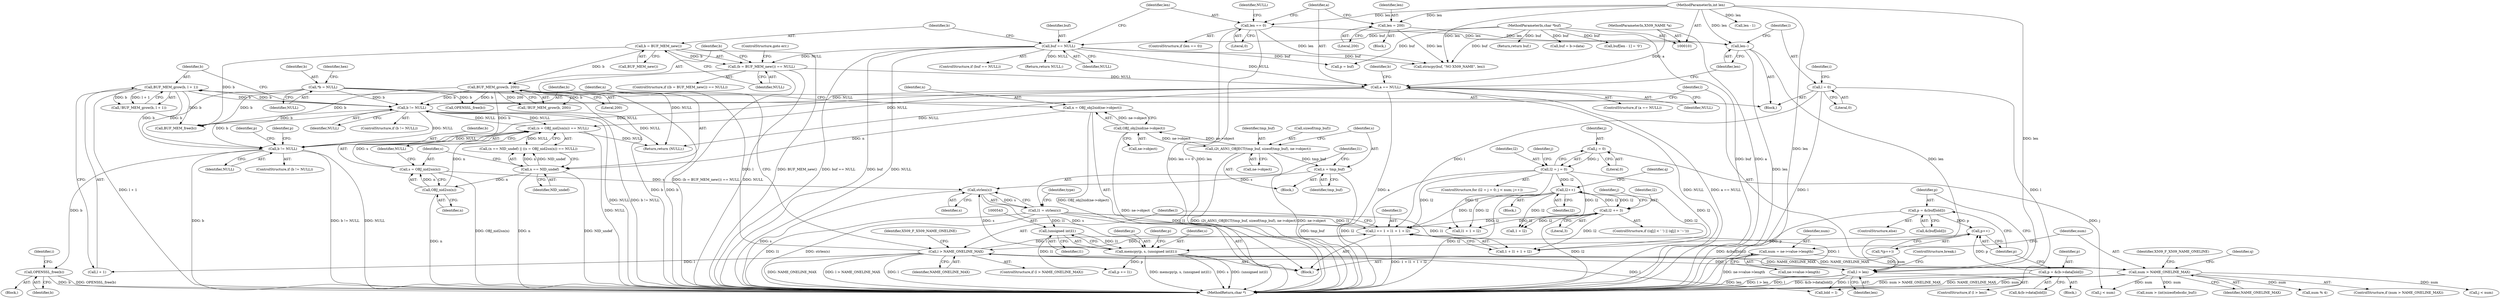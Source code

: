 digraph "0_openssl_2919516136a4227d9e6d8f2fe66ef976aaf8c561@API" {
"1000642" [label="(Call,OPENSSL_free(b))"];
"1000633" [label="(Call,b != NULL)"];
"1000506" [label="(Call,BUF_MEM_grow(b, l + 1))"];
"1000500" [label="(Call,b != NULL)"];
"1000120" [label="(Call,*b = NULL)"];
"1000144" [label="(Call,BUF_MEM_grow(b, 200))"];
"1000137" [label="(Call,b = BUF_MEM_new())"];
"1000167" [label="(Call,a == NULL)"];
"1000102" [label="(MethodParameterIn,X509_NAME *a)"];
"1000136" [label="(Call,(b = BUF_MEM_new()) == NULL)"];
"1000131" [label="(Call,buf == NULL)"];
"1000103" [label="(MethodParameterIn,char *buf)"];
"1000230" [label="(Call,(s = OBJ_nid2sn(n)) == NULL)"];
"1000231" [label="(Call,s = OBJ_nid2sn(n))"];
"1000233" [label="(Call,OBJ_nid2sn(n))"];
"1000227" [label="(Call,n == NID_undef)"];
"1000219" [label="(Call,n = OBJ_obj2nid(ne->object))"];
"1000221" [label="(Call,OBJ_obj2nid(ne->object))"];
"1000237" [label="(Call,i2t_ASN1_OBJECT(tmp_buf, sizeof(tmp_buf), ne->object))"];
"1000491" [label="(Call,l > NAME_ONELINE_MAX)"];
"1000481" [label="(Call,l += 1 + l1 + 1 + l2)"];
"1000247" [label="(Call,l1 = strlen(s))"];
"1000249" [label="(Call,strlen(s))"];
"1000244" [label="(Call,s = tmp_buf)"];
"1000539" [label="(Call,memcpy(p, s, (unsigned int)l1))"];
"1000536" [label="(Call,p++)"];
"1000512" [label="(Call,p = &(b->data[lold]))"];
"1000528" [label="(Call,p = &(buf[lold]))"];
"1000542" [label="(Call,(unsigned int)l1)"];
"1000442" [label="(Call,l2 = j = 0)"];
"1000444" [label="(Call,j = 0)"];
"1000475" [label="(Call,l2 += 3)"];
"1000461" [label="(Call,l2++)"];
"1000196" [label="(Call,l = 0)"];
"1000522" [label="(Call,l > len)"];
"1000194" [label="(Call,len--)"];
"1000155" [label="(Call,len = 200)"];
"1000104" [label="(MethodParameterIn,int len)"];
"1000160" [label="(Call,len == 0)"];
"1000266" [label="(Call,num > NAME_ONELINE_MAX)"];
"1000258" [label="(Call,num = ne->value->length)"];
"1000166" [label="(ControlStructure,if (a == NULL))"];
"1000219" [label="(Call,n = OBJ_obj2nid(ne->object))"];
"1000121" [label="(Identifier,b)"];
"1000221" [label="(Call,OBJ_obj2nid(ne->object))"];
"1000481" [label="(Call,l += 1 + l1 + 1 + l2)"];
"1000500" [label="(Call,b != NULL)"];
"1000248" [label="(Identifier,l1)"];
"1000162" [label="(Literal,0)"];
"1000643" [label="(Identifier,b)"];
"1000130" [label="(ControlStructure,if (buf == NULL))"];
"1000168" [label="(Identifier,a)"];
"1000246" [label="(Identifier,tmp_buf)"];
"1000441" [label="(ControlStructure,for (l2 = j = 0; j < num; j++))"];
"1000650" [label="(Identifier,i)"];
"1000501" [label="(Identifier,b)"];
"1000477" [label="(Literal,3)"];
"1000545" [label="(Call,p += l1)"];
"1000356" [label="(Call,j < num)"];
"1000192" [label="(Return,return buf;)"];
"1000522" [label="(Call,l > len)"];
"1000475" [label="(Call,l2 += 3)"];
"1000667" [label="(MethodReturn,char *)"];
"1000135" [label="(ControlStructure,if ((b = BUF_MEM_new()) == NULL))"];
"1000524" [label="(Identifier,len)"];
"1000169" [label="(Identifier,NULL)"];
"1000194" [label="(Call,len--)"];
"1000491" [label="(Call,l > NAME_ONELINE_MAX)"];
"1000238" [label="(Identifier,tmp_buf)"];
"1000195" [label="(Identifier,len)"];
"1000442" [label="(Call,l2 = j = 0)"];
"1000103" [label="(MethodParameterIn,char *buf)"];
"1000165" [label="(Identifier,NULL)"];
"1000132" [label="(Identifier,buf)"];
"1000252" [label="(Identifier,type)"];
"1000167" [label="(Call,a == NULL)"];
"1000164" [label="(Return,return NULL;)"];
"1000141" [label="(ControlStructure,goto err;)"];
"1000104" [label="(MethodParameterIn,int len)"];
"1000307" [label="(Call,num > (int)sizeof(ebcdic_buf))"];
"1000134" [label="(Block,)"];
"1000234" [label="(Identifier,n)"];
"1000260" [label="(Call,ne->value->length)"];
"1000540" [label="(Identifier,p)"];
"1000645" [label="(Call,p = buf)"];
"1000226" [label="(Call,(n == NID_undef) || ((s = OBJ_nid2sn(n)) == NULL))"];
"1000197" [label="(Identifier,l)"];
"1000268" [label="(Identifier,NAME_ONELINE_MAX)"];
"1000482" [label="(Identifier,l)"];
"1000642" [label="(Call,OPENSSL_free(b))"];
"1000146" [label="(Literal,200)"];
"1000443" [label="(Identifier,l2)"];
"1000161" [label="(Identifier,len)"];
"1000259" [label="(Identifier,num)"];
"1000446" [label="(Literal,0)"];
"1000244" [label="(Call,s = tmp_buf)"];
"1000249" [label="(Call,strlen(s))"];
"1000220" [label="(Identifier,n)"];
"1000330" [label="(Call,num % 4)"];
"1000140" [label="(Identifier,NULL)"];
"1000237" [label="(Call,i2t_ASN1_OBJECT(tmp_buf, sizeof(tmp_buf), ne->object))"];
"1000155" [label="(Call,len = 200)"];
"1000451" [label="(Identifier,j)"];
"1000172" [label="(Identifier,b)"];
"1000241" [label="(Call,ne->object)"];
"1000546" [label="(Identifier,p)"];
"1000527" [label="(ControlStructure,else)"];
"1000634" [label="(Identifier,b)"];
"1000452" [label="(Block,)"];
"1000245" [label="(Identifier,s)"];
"1000143" [label="(Call,!BUF_MEM_grow(b, 200))"];
"1000136" [label="(Call,(b = BUF_MEM_new()) == NULL)"];
"1000492" [label="(Identifier,l)"];
"1000120" [label="(Call,*b = NULL)"];
"1000131" [label="(Call,buf == NULL)"];
"1000157" [label="(Literal,200)"];
"1000633" [label="(Call,b != NULL)"];
"1000521" [label="(ControlStructure,if (l > len))"];
"1000636" [label="(Block,)"];
"1000156" [label="(Identifier,len)"];
"1000463" [label="(ControlStructure,if ((q[j] < ' ') || (q[j] > '~')))"];
"1000635" [label="(Identifier,NULL)"];
"1000239" [label="(Call,sizeof(tmp_buf))"];
"1000507" [label="(Identifier,b)"];
"1000514" [label="(Call,&(b->data[lold]))"];
"1000137" [label="(Call,b = BUF_MEM_new())"];
"1000181" [label="(Call,strncpy(buf, \"NO X509_NAME\", len))"];
"1000266" [label="(Call,num > NAME_ONELINE_MAX)"];
"1000467" [label="(Identifier,q)"];
"1000258" [label="(Call,num = ne->value->length)"];
"1000665" [label="(Return,return (NULL);)"];
"1000490" [label="(ControlStructure,if (l > NAME_ONELINE_MAX))"];
"1000544" [label="(Identifier,l1)"];
"1000444" [label="(Call,j = 0)"];
"1000228" [label="(Identifier,n)"];
"1000506" [label="(Call,BUF_MEM_grow(b, l + 1))"];
"1000179" [label="(Call,OPENSSL_free(b))"];
"1000271" [label="(Identifier,X509_F_X509_NAME_ONELINE)"];
"1000227" [label="(Call,n == NID_undef)"];
"1000201" [label="(Identifier,i)"];
"1000160" [label="(Call,len == 0)"];
"1000196" [label="(Call,l = 0)"];
"1000537" [label="(Identifier,p)"];
"1000462" [label="(Identifier,l2)"];
"1000461" [label="(Call,l2++)"];
"1000638" [label="(Identifier,p)"];
"1000503" [label="(Block,)"];
"1000535" [label="(Call,*(p++))"];
"1000275" [label="(Identifier,q)"];
"1000231" [label="(Call,s = OBJ_nid2sn(n))"];
"1000502" [label="(Identifier,NULL)"];
"1000236" [label="(Block,)"];
"1000174" [label="(Call,buf = b->data)"];
"1000487" [label="(Call,1 + l2)"];
"1000539" [label="(Call,memcpy(p, s, (unsigned int)l1))"];
"1000523" [label="(Identifier,l)"];
"1000663" [label="(Call,BUF_MEM_free(b))"];
"1000185" [label="(Call,buf[len - 1] = '\0')"];
"1000476" [label="(Identifier,l2)"];
"1000483" [label="(Call,1 + l1 + 1 + l2)"];
"1000496" [label="(Identifier,X509_F_X509_NAME_ONELINE)"];
"1000528" [label="(Call,p = &(buf[lold]))"];
"1000145" [label="(Identifier,b)"];
"1000188" [label="(Call,len - 1)"];
"1000222" [label="(Call,ne->object)"];
"1000493" [label="(Identifier,NAME_ONELINE_MAX)"];
"1000505" [label="(Call,!BUF_MEM_grow(b, l + 1))"];
"1000235" [label="(Identifier,NULL)"];
"1000542" [label="(Call,(unsigned int)l1)"];
"1000211" [label="(Block,)"];
"1000125" [label="(Identifier,hex)"];
"1000122" [label="(Identifier,NULL)"];
"1000646" [label="(Identifier,p)"];
"1000144" [label="(Call,BUF_MEM_grow(b, 200))"];
"1000508" [label="(Call,l + 1)"];
"1000541" [label="(Identifier,s)"];
"1000448" [label="(Identifier,j)"];
"1000233" [label="(Call,OBJ_nid2sn(n))"];
"1000105" [label="(Block,)"];
"1000478" [label="(Call,lold = l)"];
"1000230" [label="(Call,(s = OBJ_nid2sn(n)) == NULL)"];
"1000229" [label="(Identifier,NID_undef)"];
"1000232" [label="(Identifier,s)"];
"1000536" [label="(Call,p++)"];
"1000267" [label="(Identifier,num)"];
"1000139" [label="(Call,BUF_MEM_new())"];
"1000485" [label="(Call,l1 + 1 + l2)"];
"1000530" [label="(Call,&(buf[lold]))"];
"1000513" [label="(Identifier,p)"];
"1000447" [label="(Call,j < num)"];
"1000159" [label="(ControlStructure,if (len == 0))"];
"1000526" [label="(ControlStructure,break;)"];
"1000499" [label="(ControlStructure,if (b != NULL))"];
"1000133" [label="(Identifier,NULL)"];
"1000632" [label="(ControlStructure,if (b != NULL))"];
"1000250" [label="(Identifier,s)"];
"1000247" [label="(Call,l1 = strlen(s))"];
"1000512" [label="(Call,p = &(b->data[lold]))"];
"1000102" [label="(MethodParameterIn,X509_NAME *a)"];
"1000198" [label="(Literal,0)"];
"1000265" [label="(ControlStructure,if (num > NAME_ONELINE_MAX))"];
"1000138" [label="(Identifier,b)"];
"1000529" [label="(Identifier,p)"];
"1000445" [label="(Identifier,j)"];
"1000642" -> "1000636"  [label="AST: "];
"1000642" -> "1000643"  [label="CFG: "];
"1000643" -> "1000642"  [label="AST: "];
"1000650" -> "1000642"  [label="CFG: "];
"1000642" -> "1000667"  [label="DDG: b"];
"1000642" -> "1000667"  [label="DDG: OPENSSL_free(b)"];
"1000633" -> "1000642"  [label="DDG: b"];
"1000633" -> "1000632"  [label="AST: "];
"1000633" -> "1000635"  [label="CFG: "];
"1000634" -> "1000633"  [label="AST: "];
"1000635" -> "1000633"  [label="AST: "];
"1000638" -> "1000633"  [label="CFG: "];
"1000646" -> "1000633"  [label="CFG: "];
"1000633" -> "1000667"  [label="DDG: b != NULL"];
"1000633" -> "1000667"  [label="DDG: NULL"];
"1000633" -> "1000667"  [label="DDG: b"];
"1000506" -> "1000633"  [label="DDG: b"];
"1000120" -> "1000633"  [label="DDG: b"];
"1000500" -> "1000633"  [label="DDG: b"];
"1000500" -> "1000633"  [label="DDG: NULL"];
"1000144" -> "1000633"  [label="DDG: b"];
"1000167" -> "1000633"  [label="DDG: NULL"];
"1000230" -> "1000633"  [label="DDG: NULL"];
"1000506" -> "1000505"  [label="AST: "];
"1000506" -> "1000508"  [label="CFG: "];
"1000507" -> "1000506"  [label="AST: "];
"1000508" -> "1000506"  [label="AST: "];
"1000505" -> "1000506"  [label="CFG: "];
"1000506" -> "1000667"  [label="DDG: l + 1"];
"1000506" -> "1000500"  [label="DDG: b"];
"1000506" -> "1000505"  [label="DDG: b"];
"1000506" -> "1000505"  [label="DDG: l + 1"];
"1000500" -> "1000506"  [label="DDG: b"];
"1000491" -> "1000506"  [label="DDG: l"];
"1000506" -> "1000663"  [label="DDG: b"];
"1000500" -> "1000499"  [label="AST: "];
"1000500" -> "1000502"  [label="CFG: "];
"1000501" -> "1000500"  [label="AST: "];
"1000502" -> "1000500"  [label="AST: "];
"1000507" -> "1000500"  [label="CFG: "];
"1000523" -> "1000500"  [label="CFG: "];
"1000500" -> "1000667"  [label="DDG: NULL"];
"1000500" -> "1000667"  [label="DDG: b != NULL"];
"1000500" -> "1000230"  [label="DDG: NULL"];
"1000120" -> "1000500"  [label="DDG: b"];
"1000144" -> "1000500"  [label="DDG: b"];
"1000167" -> "1000500"  [label="DDG: NULL"];
"1000230" -> "1000500"  [label="DDG: NULL"];
"1000500" -> "1000663"  [label="DDG: b"];
"1000500" -> "1000665"  [label="DDG: NULL"];
"1000120" -> "1000105"  [label="AST: "];
"1000120" -> "1000122"  [label="CFG: "];
"1000121" -> "1000120"  [label="AST: "];
"1000122" -> "1000120"  [label="AST: "];
"1000125" -> "1000120"  [label="CFG: "];
"1000120" -> "1000667"  [label="DDG: b"];
"1000120" -> "1000179"  [label="DDG: b"];
"1000120" -> "1000663"  [label="DDG: b"];
"1000144" -> "1000143"  [label="AST: "];
"1000144" -> "1000146"  [label="CFG: "];
"1000145" -> "1000144"  [label="AST: "];
"1000146" -> "1000144"  [label="AST: "];
"1000143" -> "1000144"  [label="CFG: "];
"1000144" -> "1000667"  [label="DDG: b"];
"1000144" -> "1000143"  [label="DDG: b"];
"1000144" -> "1000143"  [label="DDG: 200"];
"1000137" -> "1000144"  [label="DDG: b"];
"1000144" -> "1000179"  [label="DDG: b"];
"1000144" -> "1000663"  [label="DDG: b"];
"1000137" -> "1000136"  [label="AST: "];
"1000137" -> "1000139"  [label="CFG: "];
"1000138" -> "1000137"  [label="AST: "];
"1000139" -> "1000137"  [label="AST: "];
"1000140" -> "1000137"  [label="CFG: "];
"1000137" -> "1000667"  [label="DDG: BUF_MEM_new()"];
"1000137" -> "1000136"  [label="DDG: b"];
"1000137" -> "1000663"  [label="DDG: b"];
"1000167" -> "1000166"  [label="AST: "];
"1000167" -> "1000169"  [label="CFG: "];
"1000168" -> "1000167"  [label="AST: "];
"1000169" -> "1000167"  [label="AST: "];
"1000172" -> "1000167"  [label="CFG: "];
"1000195" -> "1000167"  [label="CFG: "];
"1000167" -> "1000667"  [label="DDG: a"];
"1000167" -> "1000667"  [label="DDG: NULL"];
"1000167" -> "1000667"  [label="DDG: a == NULL"];
"1000102" -> "1000167"  [label="DDG: a"];
"1000136" -> "1000167"  [label="DDG: NULL"];
"1000131" -> "1000167"  [label="DDG: NULL"];
"1000167" -> "1000230"  [label="DDG: NULL"];
"1000167" -> "1000665"  [label="DDG: NULL"];
"1000102" -> "1000101"  [label="AST: "];
"1000102" -> "1000667"  [label="DDG: a"];
"1000136" -> "1000135"  [label="AST: "];
"1000136" -> "1000140"  [label="CFG: "];
"1000140" -> "1000136"  [label="AST: "];
"1000141" -> "1000136"  [label="CFG: "];
"1000145" -> "1000136"  [label="CFG: "];
"1000136" -> "1000667"  [label="DDG: NULL"];
"1000136" -> "1000667"  [label="DDG: (b = BUF_MEM_new()) == NULL"];
"1000131" -> "1000136"  [label="DDG: NULL"];
"1000136" -> "1000665"  [label="DDG: NULL"];
"1000131" -> "1000130"  [label="AST: "];
"1000131" -> "1000133"  [label="CFG: "];
"1000132" -> "1000131"  [label="AST: "];
"1000133" -> "1000131"  [label="AST: "];
"1000138" -> "1000131"  [label="CFG: "];
"1000161" -> "1000131"  [label="CFG: "];
"1000131" -> "1000667"  [label="DDG: buf"];
"1000131" -> "1000667"  [label="DDG: NULL"];
"1000131" -> "1000667"  [label="DDG: buf == NULL"];
"1000103" -> "1000131"  [label="DDG: buf"];
"1000131" -> "1000164"  [label="DDG: NULL"];
"1000131" -> "1000181"  [label="DDG: buf"];
"1000131" -> "1000645"  [label="DDG: buf"];
"1000103" -> "1000101"  [label="AST: "];
"1000103" -> "1000667"  [label="DDG: buf"];
"1000103" -> "1000174"  [label="DDG: buf"];
"1000103" -> "1000181"  [label="DDG: buf"];
"1000103" -> "1000185"  [label="DDG: buf"];
"1000103" -> "1000192"  [label="DDG: buf"];
"1000103" -> "1000645"  [label="DDG: buf"];
"1000230" -> "1000226"  [label="AST: "];
"1000230" -> "1000235"  [label="CFG: "];
"1000231" -> "1000230"  [label="AST: "];
"1000235" -> "1000230"  [label="AST: "];
"1000226" -> "1000230"  [label="CFG: "];
"1000230" -> "1000667"  [label="DDG: NULL"];
"1000230" -> "1000226"  [label="DDG: NULL"];
"1000231" -> "1000230"  [label="DDG: s"];
"1000233" -> "1000230"  [label="DDG: n"];
"1000230" -> "1000665"  [label="DDG: NULL"];
"1000231" -> "1000233"  [label="CFG: "];
"1000232" -> "1000231"  [label="AST: "];
"1000233" -> "1000231"  [label="AST: "];
"1000235" -> "1000231"  [label="CFG: "];
"1000231" -> "1000667"  [label="DDG: OBJ_nid2sn(n)"];
"1000233" -> "1000231"  [label="DDG: n"];
"1000231" -> "1000249"  [label="DDG: s"];
"1000233" -> "1000234"  [label="CFG: "];
"1000234" -> "1000233"  [label="AST: "];
"1000233" -> "1000667"  [label="DDG: n"];
"1000227" -> "1000233"  [label="DDG: n"];
"1000227" -> "1000226"  [label="AST: "];
"1000227" -> "1000229"  [label="CFG: "];
"1000228" -> "1000227"  [label="AST: "];
"1000229" -> "1000227"  [label="AST: "];
"1000232" -> "1000227"  [label="CFG: "];
"1000226" -> "1000227"  [label="CFG: "];
"1000227" -> "1000667"  [label="DDG: n"];
"1000227" -> "1000667"  [label="DDG: NID_undef"];
"1000227" -> "1000226"  [label="DDG: n"];
"1000227" -> "1000226"  [label="DDG: NID_undef"];
"1000219" -> "1000227"  [label="DDG: n"];
"1000219" -> "1000211"  [label="AST: "];
"1000219" -> "1000221"  [label="CFG: "];
"1000220" -> "1000219"  [label="AST: "];
"1000221" -> "1000219"  [label="AST: "];
"1000228" -> "1000219"  [label="CFG: "];
"1000219" -> "1000667"  [label="DDG: OBJ_obj2nid(ne->object)"];
"1000221" -> "1000219"  [label="DDG: ne->object"];
"1000221" -> "1000222"  [label="CFG: "];
"1000222" -> "1000221"  [label="AST: "];
"1000221" -> "1000667"  [label="DDG: ne->object"];
"1000237" -> "1000221"  [label="DDG: ne->object"];
"1000221" -> "1000237"  [label="DDG: ne->object"];
"1000237" -> "1000236"  [label="AST: "];
"1000237" -> "1000241"  [label="CFG: "];
"1000238" -> "1000237"  [label="AST: "];
"1000239" -> "1000237"  [label="AST: "];
"1000241" -> "1000237"  [label="AST: "];
"1000245" -> "1000237"  [label="CFG: "];
"1000237" -> "1000667"  [label="DDG: i2t_ASN1_OBJECT(tmp_buf, sizeof(tmp_buf), ne->object)"];
"1000237" -> "1000667"  [label="DDG: ne->object"];
"1000237" -> "1000244"  [label="DDG: tmp_buf"];
"1000491" -> "1000490"  [label="AST: "];
"1000491" -> "1000493"  [label="CFG: "];
"1000492" -> "1000491"  [label="AST: "];
"1000493" -> "1000491"  [label="AST: "];
"1000496" -> "1000491"  [label="CFG: "];
"1000501" -> "1000491"  [label="CFG: "];
"1000491" -> "1000667"  [label="DDG: NAME_ONELINE_MAX"];
"1000491" -> "1000667"  [label="DDG: l > NAME_ONELINE_MAX"];
"1000491" -> "1000667"  [label="DDG: l"];
"1000491" -> "1000266"  [label="DDG: NAME_ONELINE_MAX"];
"1000491" -> "1000478"  [label="DDG: l"];
"1000491" -> "1000481"  [label="DDG: l"];
"1000481" -> "1000491"  [label="DDG: l"];
"1000266" -> "1000491"  [label="DDG: NAME_ONELINE_MAX"];
"1000491" -> "1000508"  [label="DDG: l"];
"1000491" -> "1000522"  [label="DDG: l"];
"1000481" -> "1000211"  [label="AST: "];
"1000481" -> "1000483"  [label="CFG: "];
"1000482" -> "1000481"  [label="AST: "];
"1000483" -> "1000481"  [label="AST: "];
"1000492" -> "1000481"  [label="CFG: "];
"1000481" -> "1000667"  [label="DDG: 1 + l1 + 1 + l2"];
"1000247" -> "1000481"  [label="DDG: l1"];
"1000442" -> "1000481"  [label="DDG: l2"];
"1000475" -> "1000481"  [label="DDG: l2"];
"1000461" -> "1000481"  [label="DDG: l2"];
"1000196" -> "1000481"  [label="DDG: l"];
"1000522" -> "1000481"  [label="DDG: l"];
"1000247" -> "1000211"  [label="AST: "];
"1000247" -> "1000249"  [label="CFG: "];
"1000248" -> "1000247"  [label="AST: "];
"1000249" -> "1000247"  [label="AST: "];
"1000252" -> "1000247"  [label="CFG: "];
"1000247" -> "1000667"  [label="DDG: l1"];
"1000247" -> "1000667"  [label="DDG: strlen(s)"];
"1000249" -> "1000247"  [label="DDG: s"];
"1000247" -> "1000483"  [label="DDG: l1"];
"1000247" -> "1000485"  [label="DDG: l1"];
"1000247" -> "1000542"  [label="DDG: l1"];
"1000249" -> "1000250"  [label="CFG: "];
"1000250" -> "1000249"  [label="AST: "];
"1000249" -> "1000667"  [label="DDG: s"];
"1000244" -> "1000249"  [label="DDG: s"];
"1000539" -> "1000249"  [label="DDG: s"];
"1000249" -> "1000539"  [label="DDG: s"];
"1000244" -> "1000236"  [label="AST: "];
"1000244" -> "1000246"  [label="CFG: "];
"1000245" -> "1000244"  [label="AST: "];
"1000246" -> "1000244"  [label="AST: "];
"1000248" -> "1000244"  [label="CFG: "];
"1000244" -> "1000667"  [label="DDG: tmp_buf"];
"1000539" -> "1000211"  [label="AST: "];
"1000539" -> "1000542"  [label="CFG: "];
"1000540" -> "1000539"  [label="AST: "];
"1000541" -> "1000539"  [label="AST: "];
"1000542" -> "1000539"  [label="AST: "];
"1000546" -> "1000539"  [label="CFG: "];
"1000539" -> "1000667"  [label="DDG: (unsigned int)l1"];
"1000539" -> "1000667"  [label="DDG: memcpy(p, s, (unsigned int)l1)"];
"1000539" -> "1000667"  [label="DDG: s"];
"1000536" -> "1000539"  [label="DDG: p"];
"1000542" -> "1000539"  [label="DDG: l1"];
"1000539" -> "1000545"  [label="DDG: p"];
"1000536" -> "1000535"  [label="AST: "];
"1000536" -> "1000537"  [label="CFG: "];
"1000537" -> "1000536"  [label="AST: "];
"1000535" -> "1000536"  [label="CFG: "];
"1000512" -> "1000536"  [label="DDG: p"];
"1000528" -> "1000536"  [label="DDG: p"];
"1000512" -> "1000503"  [label="AST: "];
"1000512" -> "1000514"  [label="CFG: "];
"1000513" -> "1000512"  [label="AST: "];
"1000514" -> "1000512"  [label="AST: "];
"1000537" -> "1000512"  [label="CFG: "];
"1000512" -> "1000667"  [label="DDG: &(b->data[lold])"];
"1000528" -> "1000527"  [label="AST: "];
"1000528" -> "1000530"  [label="CFG: "];
"1000529" -> "1000528"  [label="AST: "];
"1000530" -> "1000528"  [label="AST: "];
"1000537" -> "1000528"  [label="CFG: "];
"1000528" -> "1000667"  [label="DDG: &(buf[lold])"];
"1000542" -> "1000544"  [label="CFG: "];
"1000543" -> "1000542"  [label="AST: "];
"1000544" -> "1000542"  [label="AST: "];
"1000542" -> "1000545"  [label="DDG: l1"];
"1000442" -> "1000441"  [label="AST: "];
"1000442" -> "1000444"  [label="CFG: "];
"1000443" -> "1000442"  [label="AST: "];
"1000444" -> "1000442"  [label="AST: "];
"1000448" -> "1000442"  [label="CFG: "];
"1000442" -> "1000667"  [label="DDG: l2"];
"1000444" -> "1000442"  [label="DDG: j"];
"1000442" -> "1000461"  [label="DDG: l2"];
"1000442" -> "1000483"  [label="DDG: l2"];
"1000442" -> "1000485"  [label="DDG: l2"];
"1000442" -> "1000487"  [label="DDG: l2"];
"1000444" -> "1000446"  [label="CFG: "];
"1000445" -> "1000444"  [label="AST: "];
"1000446" -> "1000444"  [label="AST: "];
"1000444" -> "1000447"  [label="DDG: j"];
"1000475" -> "1000463"  [label="AST: "];
"1000475" -> "1000477"  [label="CFG: "];
"1000476" -> "1000475"  [label="AST: "];
"1000477" -> "1000475"  [label="AST: "];
"1000451" -> "1000475"  [label="CFG: "];
"1000475" -> "1000667"  [label="DDG: l2"];
"1000475" -> "1000461"  [label="DDG: l2"];
"1000461" -> "1000475"  [label="DDG: l2"];
"1000475" -> "1000483"  [label="DDG: l2"];
"1000475" -> "1000485"  [label="DDG: l2"];
"1000475" -> "1000487"  [label="DDG: l2"];
"1000461" -> "1000452"  [label="AST: "];
"1000461" -> "1000462"  [label="CFG: "];
"1000462" -> "1000461"  [label="AST: "];
"1000467" -> "1000461"  [label="CFG: "];
"1000461" -> "1000667"  [label="DDG: l2"];
"1000461" -> "1000483"  [label="DDG: l2"];
"1000461" -> "1000485"  [label="DDG: l2"];
"1000461" -> "1000487"  [label="DDG: l2"];
"1000196" -> "1000105"  [label="AST: "];
"1000196" -> "1000198"  [label="CFG: "];
"1000197" -> "1000196"  [label="AST: "];
"1000198" -> "1000196"  [label="AST: "];
"1000201" -> "1000196"  [label="CFG: "];
"1000196" -> "1000667"  [label="DDG: l"];
"1000196" -> "1000478"  [label="DDG: l"];
"1000522" -> "1000521"  [label="AST: "];
"1000522" -> "1000524"  [label="CFG: "];
"1000523" -> "1000522"  [label="AST: "];
"1000524" -> "1000522"  [label="AST: "];
"1000526" -> "1000522"  [label="CFG: "];
"1000529" -> "1000522"  [label="CFG: "];
"1000522" -> "1000667"  [label="DDG: len"];
"1000522" -> "1000667"  [label="DDG: l > len"];
"1000522" -> "1000667"  [label="DDG: l"];
"1000522" -> "1000478"  [label="DDG: l"];
"1000194" -> "1000522"  [label="DDG: len"];
"1000104" -> "1000522"  [label="DDG: len"];
"1000194" -> "1000105"  [label="AST: "];
"1000194" -> "1000195"  [label="CFG: "];
"1000195" -> "1000194"  [label="AST: "];
"1000197" -> "1000194"  [label="CFG: "];
"1000194" -> "1000667"  [label="DDG: len"];
"1000155" -> "1000194"  [label="DDG: len"];
"1000160" -> "1000194"  [label="DDG: len"];
"1000104" -> "1000194"  [label="DDG: len"];
"1000155" -> "1000134"  [label="AST: "];
"1000155" -> "1000157"  [label="CFG: "];
"1000156" -> "1000155"  [label="AST: "];
"1000157" -> "1000155"  [label="AST: "];
"1000168" -> "1000155"  [label="CFG: "];
"1000104" -> "1000155"  [label="DDG: len"];
"1000155" -> "1000181"  [label="DDG: len"];
"1000104" -> "1000101"  [label="AST: "];
"1000104" -> "1000667"  [label="DDG: len"];
"1000104" -> "1000160"  [label="DDG: len"];
"1000104" -> "1000181"  [label="DDG: len"];
"1000104" -> "1000188"  [label="DDG: len"];
"1000160" -> "1000159"  [label="AST: "];
"1000160" -> "1000162"  [label="CFG: "];
"1000161" -> "1000160"  [label="AST: "];
"1000162" -> "1000160"  [label="AST: "];
"1000165" -> "1000160"  [label="CFG: "];
"1000168" -> "1000160"  [label="CFG: "];
"1000160" -> "1000667"  [label="DDG: len == 0"];
"1000160" -> "1000667"  [label="DDG: len"];
"1000160" -> "1000181"  [label="DDG: len"];
"1000266" -> "1000265"  [label="AST: "];
"1000266" -> "1000268"  [label="CFG: "];
"1000267" -> "1000266"  [label="AST: "];
"1000268" -> "1000266"  [label="AST: "];
"1000271" -> "1000266"  [label="CFG: "];
"1000275" -> "1000266"  [label="CFG: "];
"1000266" -> "1000667"  [label="DDG: NAME_ONELINE_MAX"];
"1000266" -> "1000667"  [label="DDG: num"];
"1000266" -> "1000667"  [label="DDG: num > NAME_ONELINE_MAX"];
"1000258" -> "1000266"  [label="DDG: num"];
"1000266" -> "1000307"  [label="DDG: num"];
"1000266" -> "1000330"  [label="DDG: num"];
"1000266" -> "1000356"  [label="DDG: num"];
"1000266" -> "1000447"  [label="DDG: num"];
"1000258" -> "1000211"  [label="AST: "];
"1000258" -> "1000260"  [label="CFG: "];
"1000259" -> "1000258"  [label="AST: "];
"1000260" -> "1000258"  [label="AST: "];
"1000267" -> "1000258"  [label="CFG: "];
"1000258" -> "1000667"  [label="DDG: ne->value->length"];
}
